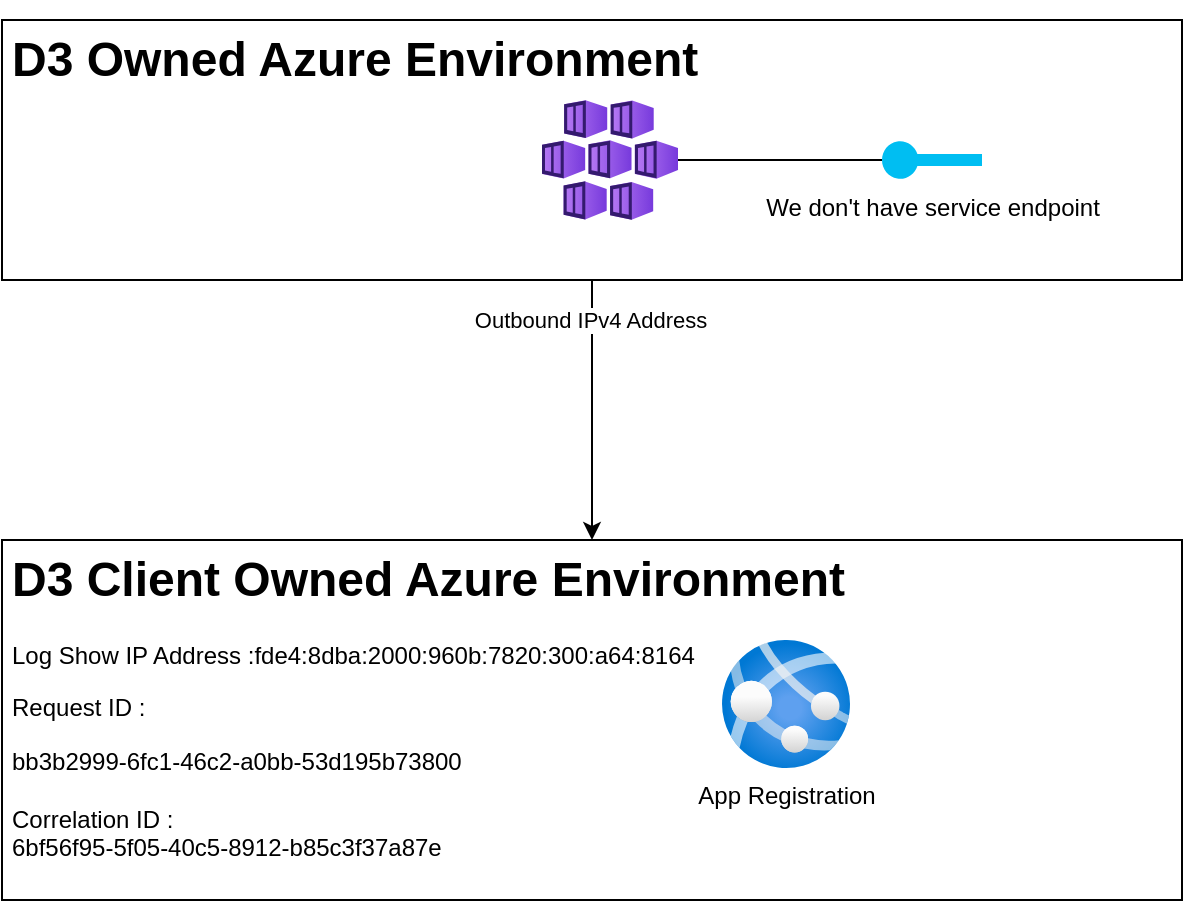 <mxfile version="22.1.2" type="github">
  <diagram name="Page-1" id="WNJrCO1GwOrWOz3Foawp">
    <mxGraphModel dx="797" dy="405" grid="1" gridSize="10" guides="1" tooltips="1" connect="1" arrows="1" fold="1" page="1" pageScale="1" pageWidth="850" pageHeight="1100" math="0" shadow="0">
      <root>
        <mxCell id="0" />
        <mxCell id="1" parent="0" />
        <mxCell id="spzkoTkYvzMsH_ZScZPy-4" value="We don&#39;t have service endpoint" style="verticalLabelPosition=bottom;html=1;verticalAlign=top;align=center;strokeColor=none;fillColor=#00BEF2;shape=mxgraph.azure.service_endpoint;" vertex="1" parent="1">
          <mxGeometry x="620" y="80" width="50" height="20" as="geometry" />
        </mxCell>
        <mxCell id="spzkoTkYvzMsH_ZScZPy-5" value="" style="image;aspect=fixed;html=1;points=[];align=center;fontSize=12;image=img/lib/azure2/containers/Kubernetes_Services.svg;" vertex="1" parent="1">
          <mxGeometry x="450" y="60" width="68" height="60" as="geometry" />
        </mxCell>
        <mxCell id="spzkoTkYvzMsH_ZScZPy-6" value="" style="endArrow=none;html=1;rounded=0;entryX=0;entryY=0.5;entryDx=0;entryDy=0;entryPerimeter=0;" edge="1" parent="1" target="spzkoTkYvzMsH_ZScZPy-4">
          <mxGeometry width="50" height="50" relative="1" as="geometry">
            <mxPoint x="518" y="90" as="sourcePoint" />
            <mxPoint x="568" y="40" as="targetPoint" />
          </mxGeometry>
        </mxCell>
        <mxCell id="spzkoTkYvzMsH_ZScZPy-7" value="App Registration" style="image;aspect=fixed;html=1;points=[];align=center;fontSize=12;image=img/lib/azure2/app_services/App_Services.svg;" vertex="1" parent="1">
          <mxGeometry x="540" y="330" width="64" height="64" as="geometry" />
        </mxCell>
        <mxCell id="spzkoTkYvzMsH_ZScZPy-12" style="edgeStyle=orthogonalEdgeStyle;rounded=0;orthogonalLoop=1;jettySize=auto;html=1;" edge="1" parent="1" source="spzkoTkYvzMsH_ZScZPy-10" target="spzkoTkYvzMsH_ZScZPy-11">
          <mxGeometry relative="1" as="geometry" />
        </mxCell>
        <mxCell id="spzkoTkYvzMsH_ZScZPy-13" value="Outbound IPv4 Address" style="edgeLabel;html=1;align=center;verticalAlign=middle;resizable=0;points=[];" vertex="1" connectable="0" parent="spzkoTkYvzMsH_ZScZPy-12">
          <mxGeometry x="-0.692" y="-1" relative="1" as="geometry">
            <mxPoint as="offset" />
          </mxGeometry>
        </mxCell>
        <mxCell id="spzkoTkYvzMsH_ZScZPy-10" value="&lt;h1&gt;D3 Owned Azure Environment&lt;/h1&gt;&lt;p&gt;&lt;br&gt;&lt;/p&gt;" style="text;html=1;strokeColor=default;fillColor=none;spacing=5;spacingTop=-20;whiteSpace=wrap;overflow=hidden;rounded=0;" vertex="1" parent="1">
          <mxGeometry x="180" y="20" width="590" height="130" as="geometry" />
        </mxCell>
        <mxCell id="spzkoTkYvzMsH_ZScZPy-11" value="&lt;h1&gt;D3 Client Owned Azure Environment&lt;/h1&gt;&lt;p&gt;Log Show IP Address :&lt;span style=&quot;background-color: initial;&quot;&gt;fde4:8dba:2000:960b:7820:300:a64:8164&amp;nbsp;&lt;/span&gt;&lt;/p&gt;&lt;p&gt;&lt;span style=&quot;background-color: initial;&quot;&gt;Request ID :&amp;nbsp;&lt;/span&gt;&lt;/p&gt;bb3b2999-6fc1-46c2-a0bb-53d195b73800&lt;br&gt;&lt;br&gt;Correlation ID :&amp;nbsp;&lt;br&gt;6bf56f95-5f05-40c5-8912-b85c3f37a87e&lt;br&gt;&lt;p&gt;&lt;/p&gt;" style="text;html=1;strokeColor=default;fillColor=none;spacing=5;spacingTop=-20;whiteSpace=wrap;overflow=hidden;rounded=0;" vertex="1" parent="1">
          <mxGeometry x="180" y="280" width="590" height="180" as="geometry" />
        </mxCell>
      </root>
    </mxGraphModel>
  </diagram>
</mxfile>
